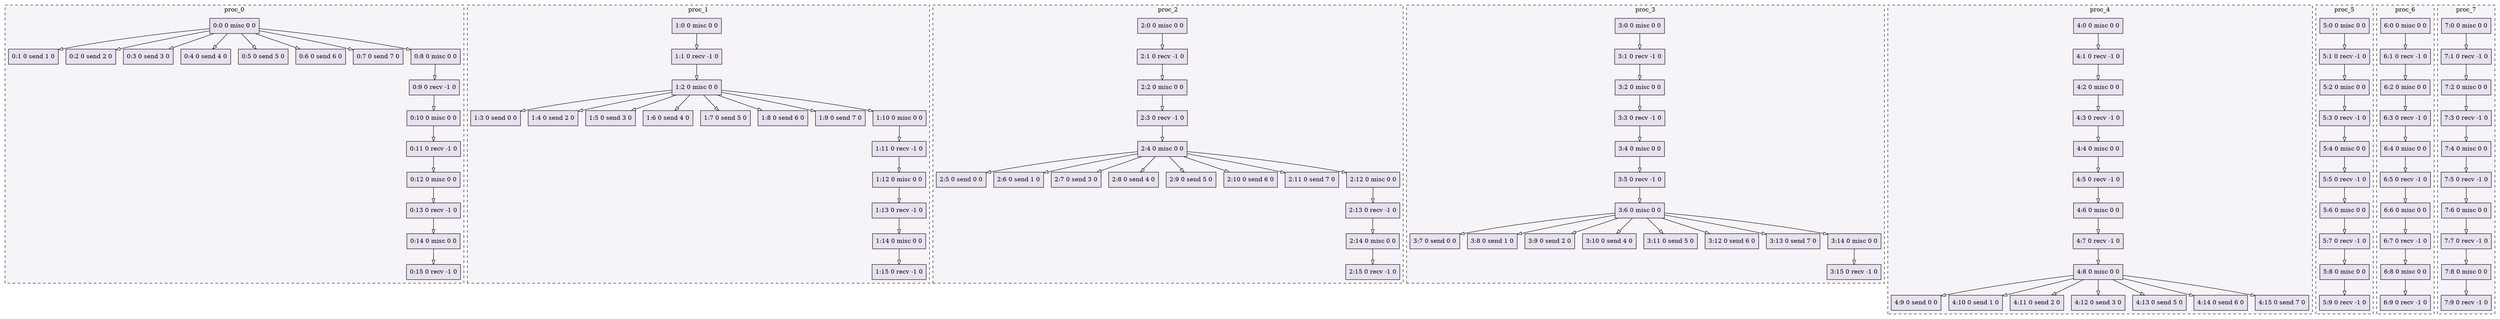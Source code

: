 digraph{node[shape=record style=filled colorscheme=purd9 fillcolor=2];subgraph cluster0{style=dashed;colorscheme=purd9;bgcolor=1;edge[arrowhead=empty];label=proc_0;0[label="0:0 0 misc 0 0"];1[label="0:1 0 send 1 0"];2[label="0:2 0 send 2 0"];3[label="0:3 0 send 3 0"];4[label="0:4 0 send 4 0"];5[label="0:5 0 send 5 0"];6[label="0:6 0 send 6 0"];7[label="0:7 0 send 7 0"];8[label="0:8 0 misc 0 0"];9[label="0:9 0 recv -1 0"];10[label="0:10 0 misc 0 0"];11[label="0:11 0 recv -1 0"];12[label="0:12 0 misc 0 0"];13[label="0:13 0 recv -1 0"];14[label="0:14 0 misc 0 0"];15[label="0:15 0 recv -1 0"];0->1;0->2;0->3;0->4;0->5;0->6;0->7;0->8;8->9;9->10;10->11;11->12;12->13;13->14;14->15;}subgraph cluster1{style=dashed;colorscheme=purd9;bgcolor=1;edge[arrowhead=empty];label=proc_1;16[label="1:0 0 misc 0 0"];17[label="1:1 0 recv -1 0"];18[label="1:2 0 misc 0 0"];19[label="1:3 0 send 0 0"];20[label="1:4 0 send 2 0"];21[label="1:5 0 send 3 0"];22[label="1:6 0 send 4 0"];23[label="1:7 0 send 5 0"];24[label="1:8 0 send 6 0"];25[label="1:9 0 send 7 0"];26[label="1:10 0 misc 0 0"];27[label="1:11 0 recv -1 0"];28[label="1:12 0 misc 0 0"];29[label="1:13 0 recv -1 0"];30[label="1:14 0 misc 0 0"];31[label="1:15 0 recv -1 0"];16->17;17->18;18->19;18->20;18->21;18->22;18->23;18->24;18->25;18->26;26->27;27->28;28->29;29->30;30->31;}subgraph cluster2{style=dashed;colorscheme=purd9;bgcolor=1;edge[arrowhead=empty];label=proc_2;32[label="2:0 0 misc 0 0"];33[label="2:1 0 recv -1 0"];34[label="2:2 0 misc 0 0"];35[label="2:3 0 recv -1 0"];36[label="2:4 0 misc 0 0"];37[label="2:5 0 send 0 0"];38[label="2:6 0 send 1 0"];39[label="2:7 0 send 3 0"];40[label="2:8 0 send 4 0"];41[label="2:9 0 send 5 0"];42[label="2:10 0 send 6 0"];43[label="2:11 0 send 7 0"];44[label="2:12 0 misc 0 0"];45[label="2:13 0 recv -1 0"];46[label="2:14 0 misc 0 0"];47[label="2:15 0 recv -1 0"];32->33;33->34;34->35;35->36;36->37;36->38;36->39;36->40;36->41;36->42;36->43;36->44;44->45;45->46;46->47;}subgraph cluster3{style=dashed;colorscheme=purd9;bgcolor=1;edge[arrowhead=empty];label=proc_3;48[label="3:0 0 misc 0 0"];49[label="3:1 0 recv -1 0"];50[label="3:2 0 misc 0 0"];51[label="3:3 0 recv -1 0"];52[label="3:4 0 misc 0 0"];53[label="3:5 0 recv -1 0"];54[label="3:6 0 misc 0 0"];55[label="3:7 0 send 0 0"];56[label="3:8 0 send 1 0"];57[label="3:9 0 send 2 0"];58[label="3:10 0 send 4 0"];59[label="3:11 0 send 5 0"];60[label="3:12 0 send 6 0"];61[label="3:13 0 send 7 0"];62[label="3:14 0 misc 0 0"];63[label="3:15 0 recv -1 0"];48->49;49->50;50->51;51->52;52->53;53->54;54->55;54->56;54->57;54->58;54->59;54->60;54->61;54->62;62->63;}subgraph cluster4{style=dashed;colorscheme=purd9;bgcolor=1;edge[arrowhead=empty];label=proc_4;64[label="4:0 0 misc 0 0"];65[label="4:1 0 recv -1 0"];66[label="4:2 0 misc 0 0"];67[label="4:3 0 recv -1 0"];68[label="4:4 0 misc 0 0"];69[label="4:5 0 recv -1 0"];70[label="4:6 0 misc 0 0"];71[label="4:7 0 recv -1 0"];72[label="4:8 0 misc 0 0"];73[label="4:9 0 send 0 0"];74[label="4:10 0 send 1 0"];75[label="4:11 0 send 2 0"];76[label="4:12 0 send 3 0"];77[label="4:13 0 send 5 0"];78[label="4:14 0 send 6 0"];79[label="4:15 0 send 7 0"];64->65;65->66;66->67;67->68;68->69;69->70;70->71;71->72;72->73;72->74;72->75;72->76;72->77;72->78;72->79;}subgraph cluster5{style=dashed;colorscheme=purd9;bgcolor=1;edge[arrowhead=empty];label=proc_5;80[label="5:0 0 misc 0 0"];81[label="5:1 0 recv -1 0"];82[label="5:2 0 misc 0 0"];83[label="5:3 0 recv -1 0"];84[label="5:4 0 misc 0 0"];85[label="5:5 0 recv -1 0"];86[label="5:6 0 misc 0 0"];87[label="5:7 0 recv -1 0"];88[label="5:8 0 misc 0 0"];89[label="5:9 0 recv -1 0"];80->81;81->82;82->83;83->84;84->85;85->86;86->87;87->88;88->89;}subgraph cluster6{style=dashed;colorscheme=purd9;bgcolor=1;edge[arrowhead=empty];label=proc_6;90[label="6:0 0 misc 0 0"];91[label="6:1 0 recv -1 0"];92[label="6:2 0 misc 0 0"];93[label="6:3 0 recv -1 0"];94[label="6:4 0 misc 0 0"];95[label="6:5 0 recv -1 0"];96[label="6:6 0 misc 0 0"];97[label="6:7 0 recv -1 0"];98[label="6:8 0 misc 0 0"];99[label="6:9 0 recv -1 0"];90->91;91->92;92->93;93->94;94->95;95->96;96->97;97->98;98->99;}subgraph cluster7{style=dashed;colorscheme=purd9;bgcolor=1;edge[arrowhead=empty];label=proc_7;100[label="7:0 0 misc 0 0"];101[label="7:1 0 recv -1 0"];102[label="7:2 0 misc 0 0"];103[label="7:3 0 recv -1 0"];104[label="7:4 0 misc 0 0"];105[label="7:5 0 recv -1 0"];106[label="7:6 0 misc 0 0"];107[label="7:7 0 recv -1 0"];108[label="7:8 0 misc 0 0"];109[label="7:9 0 recv -1 0"];100->101;101->102;102->103;103->104;104->105;105->106;106->107;107->108;108->109;}}